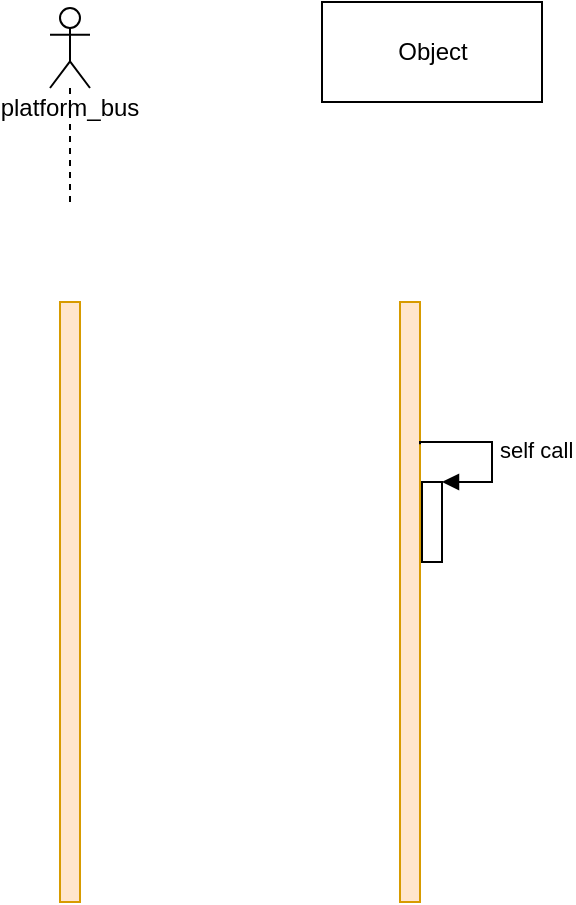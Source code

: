 <mxfile version="20.4.2" type="github">
  <diagram id="NXhFafC3pkW00RlGWNQT" name="第 1 页">
    <mxGraphModel dx="1422" dy="800" grid="1" gridSize="10" guides="1" tooltips="1" connect="1" arrows="1" fold="1" page="1" pageScale="1" pageWidth="827" pageHeight="1169" math="0" shadow="0">
      <root>
        <mxCell id="0" />
        <mxCell id="1" parent="0" />
        <mxCell id="oarNNeKdy15qIypyYPPy-2" value="" style="html=1;points=[];perimeter=orthogonalPerimeter;fillColor=#ffe6cc;strokeColor=#d79b00;" vertex="1" parent="1">
          <mxGeometry x="150" y="310" width="10" height="300" as="geometry" />
        </mxCell>
        <mxCell id="oarNNeKdy15qIypyYPPy-10" value="" style="html=1;points=[];perimeter=orthogonalPerimeter;fillColor=#ffe6cc;strokeColor=#d79b00;" vertex="1" parent="1">
          <mxGeometry x="320" y="310" width="10" height="300" as="geometry" />
        </mxCell>
        <mxCell id="oarNNeKdy15qIypyYPPy-12" value="Object" style="html=1;" vertex="1" parent="1">
          <mxGeometry x="281" y="160" width="110" height="50" as="geometry" />
        </mxCell>
        <mxCell id="oarNNeKdy15qIypyYPPy-15" value="" style="html=1;points=[];perimeter=orthogonalPerimeter;" vertex="1" parent="1">
          <mxGeometry x="331" y="400" width="10" height="40" as="geometry" />
        </mxCell>
        <mxCell id="oarNNeKdy15qIypyYPPy-16" value="self call" style="edgeStyle=orthogonalEdgeStyle;html=1;align=left;spacingLeft=2;endArrow=block;rounded=0;entryX=1;entryY=0;exitX=1;exitY=0.237;exitDx=0;exitDy=0;exitPerimeter=0;" edge="1" target="oarNNeKdy15qIypyYPPy-15" parent="1" source="oarNNeKdy15qIypyYPPy-10">
          <mxGeometry relative="1" as="geometry">
            <mxPoint x="336" y="380" as="sourcePoint" />
            <Array as="points">
              <mxPoint x="330" y="380" />
              <mxPoint x="366" y="380" />
              <mxPoint x="366" y="400" />
            </Array>
          </mxGeometry>
        </mxCell>
        <mxCell id="oarNNeKdy15qIypyYPPy-17" value="platform_bus" style="shape=umlLifeline;participant=umlActor;perimeter=lifelinePerimeter;whiteSpace=wrap;html=1;container=1;collapsible=0;recursiveResize=0;verticalAlign=top;spacingTop=36;outlineConnect=0;" vertex="1" parent="1">
          <mxGeometry x="145" y="163" width="20" height="100" as="geometry" />
        </mxCell>
      </root>
    </mxGraphModel>
  </diagram>
</mxfile>
